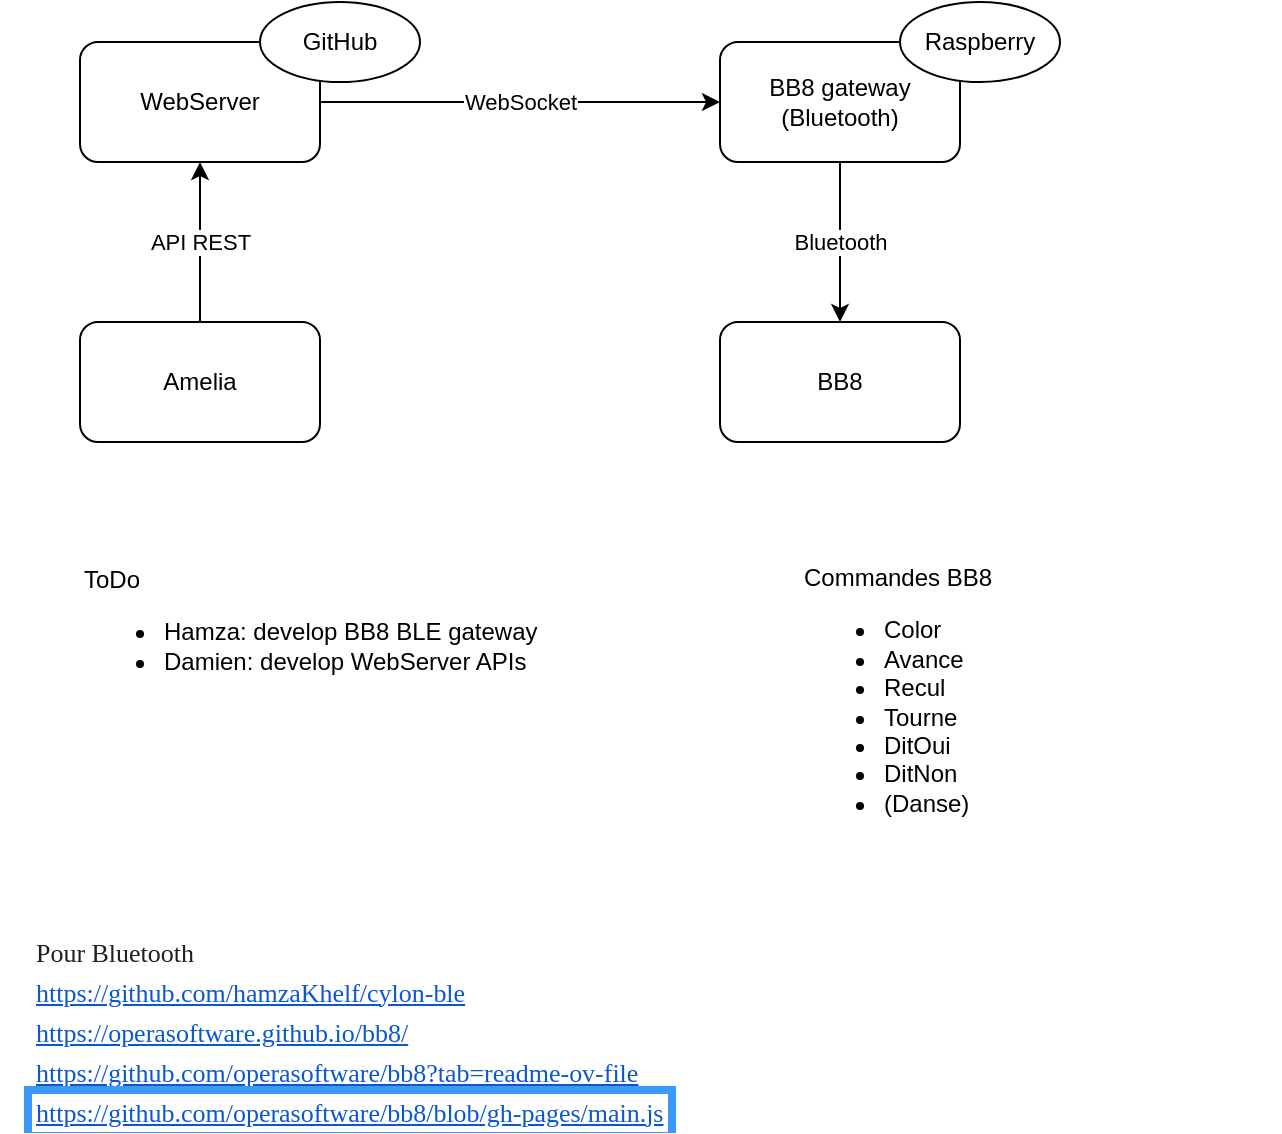 <mxfile version="27.1.4">
  <diagram name="Page-1" id="IMtHU40hBvm3brHOVwih">
    <mxGraphModel dx="1008" dy="566" grid="1" gridSize="10" guides="1" tooltips="1" connect="1" arrows="1" fold="1" page="1" pageScale="1" pageWidth="850" pageHeight="1100" math="0" shadow="0">
      <root>
        <mxCell id="0" />
        <mxCell id="1" parent="0" />
        <mxCell id="hBr6q3vLRT9I91qJ1tEt-6" value="WebSocket" style="edgeStyle=orthogonalEdgeStyle;rounded=0;orthogonalLoop=1;jettySize=auto;html=1;" edge="1" parent="1" source="hBr6q3vLRT9I91qJ1tEt-1" target="hBr6q3vLRT9I91qJ1tEt-2">
          <mxGeometry relative="1" as="geometry" />
        </mxCell>
        <mxCell id="hBr6q3vLRT9I91qJ1tEt-1" value="WebServer" style="rounded=1;whiteSpace=wrap;html=1;" vertex="1" parent="1">
          <mxGeometry x="120" y="140" width="120" height="60" as="geometry" />
        </mxCell>
        <mxCell id="hBr6q3vLRT9I91qJ1tEt-7" value="Bluetooth" style="edgeStyle=orthogonalEdgeStyle;rounded=0;orthogonalLoop=1;jettySize=auto;html=1;" edge="1" parent="1" source="hBr6q3vLRT9I91qJ1tEt-2" target="hBr6q3vLRT9I91qJ1tEt-3">
          <mxGeometry relative="1" as="geometry" />
        </mxCell>
        <mxCell id="hBr6q3vLRT9I91qJ1tEt-2" value="BB8 gateway (Bluetooth)" style="rounded=1;whiteSpace=wrap;html=1;" vertex="1" parent="1">
          <mxGeometry x="440" y="140" width="120" height="60" as="geometry" />
        </mxCell>
        <mxCell id="hBr6q3vLRT9I91qJ1tEt-3" value="BB8" style="rounded=1;whiteSpace=wrap;html=1;" vertex="1" parent="1">
          <mxGeometry x="440" y="280" width="120" height="60" as="geometry" />
        </mxCell>
        <mxCell id="hBr6q3vLRT9I91qJ1tEt-5" value="API REST" style="edgeStyle=orthogonalEdgeStyle;rounded=0;orthogonalLoop=1;jettySize=auto;html=1;" edge="1" parent="1" source="hBr6q3vLRT9I91qJ1tEt-4" target="hBr6q3vLRT9I91qJ1tEt-1">
          <mxGeometry relative="1" as="geometry" />
        </mxCell>
        <mxCell id="hBr6q3vLRT9I91qJ1tEt-4" value="Amelia" style="rounded=1;whiteSpace=wrap;html=1;" vertex="1" parent="1">
          <mxGeometry x="120" y="280" width="120" height="60" as="geometry" />
        </mxCell>
        <mxCell id="hBr6q3vLRT9I91qJ1tEt-9" value="Raspberry" style="ellipse;whiteSpace=wrap;html=1;" vertex="1" parent="1">
          <mxGeometry x="530" y="120" width="80" height="40" as="geometry" />
        </mxCell>
        <mxCell id="hBr6q3vLRT9I91qJ1tEt-10" value="Commandes BB8&lt;div&gt;&lt;ul&gt;&lt;li&gt;Color&lt;/li&gt;&lt;li&gt;Avance&lt;/li&gt;&lt;li&gt;Recul&lt;/li&gt;&lt;li&gt;Tourne&lt;/li&gt;&lt;li&gt;DitOui&lt;/li&gt;&lt;li&gt;DitNon&lt;/li&gt;&lt;li&gt;(Danse)&lt;/li&gt;&lt;/ul&gt;&lt;/div&gt;" style="text;html=1;align=left;verticalAlign=middle;whiteSpace=wrap;rounded=0;" vertex="1" parent="1">
          <mxGeometry x="480" y="400" width="240" height="140" as="geometry" />
        </mxCell>
        <mxCell id="hBr6q3vLRT9I91qJ1tEt-11" value="ToDo&lt;div&gt;&lt;ul&gt;&lt;li&gt;Hamza: develop BB8 BLE gateway&lt;/li&gt;&lt;li&gt;Damien: develop WebServer APIs&lt;/li&gt;&lt;/ul&gt;&lt;/div&gt;" style="text;html=1;align=left;verticalAlign=middle;whiteSpace=wrap;rounded=0;" vertex="1" parent="1">
          <mxGeometry x="120" y="400" width="280" height="70" as="geometry" />
        </mxCell>
        <mxCell id="hBr6q3vLRT9I91qJ1tEt-12" value="&lt;div style=&quot;-webkit-tap-highlight-color: transparent; color: rgba(0, 0, 0, 0.87); font-family: &amp;quot;Google Sans&amp;quot;; background-color: rgb(255, 255, 255);&quot; data-message-id=&quot;spaces/FT4gaSG-hwsB/messages/1749567077827535&quot;&gt;&lt;div style=&quot;-webkit-tap-highlight-color: transparent; border-radius: 0.25rem;&quot; class=&quot;jO4O1&quot;&gt;&lt;div style=&quot;-webkit-tap-highlight-color: transparent; color: rgb(31, 31, 31); font-size: 0.812rem; line-height: 1.25rem; padding-left: 1rem; padding-right: 1rem; position: relative; white-space-collapse: preserve; overflow-wrap: break-word;&quot; class=&quot;ptNLrf&quot;&gt;&lt;div style=&quot;-webkit-tap-highlight-color: transparent;&quot;&gt;&lt;div style=&quot;-webkit-tap-highlight-color: transparent;&quot;&gt;Pour Bluetooth&lt;/div&gt;&lt;div style=&quot;-webkit-tap-highlight-color: transparent;&quot;&gt;&lt;a style=&quot;-webkit-tap-highlight-color: transparent; font-size: 0.812rem; color: rgb(11, 87, 208);&quot; href=&quot;https://github.com/hamzaKhelf/cylon-ble&quot; target=&quot;_blank&quot; rel=&quot;nofollow noopener noreferrer&quot; class=&quot;owrQq&quot;&gt;https://github.com/hamzaKhelf/cylon-ble&lt;/a&gt;&lt;/div&gt;&lt;/div&gt;&lt;/div&gt;&lt;/div&gt;&lt;div style=&quot;-webkit-tap-highlight-color: transparent; padding-left: 1rem; padding-right: 1rem;&quot; class=&quot;AFCrOe&quot;&gt;&lt;/div&gt;&lt;/div&gt;&lt;div style=&quot;-webkit-tap-highlight-color: transparent; color: rgba(0, 0, 0, 0.87); font-family: &amp;quot;Google Sans&amp;quot;; background-color: rgb(255, 255, 255);&quot; data-message-id=&quot;spaces/FT4gaSG-hwsB/messages/1749567093735343&quot;&gt;&lt;div style=&quot;-webkit-tap-highlight-color: transparent; border-radius: 0.25rem;&quot; class=&quot;jO4O1&quot;&gt;&lt;div style=&quot;-webkit-tap-highlight-color: transparent; color: rgb(31, 31, 31); font-size: 0.812rem; line-height: 1.25rem; padding-left: 1rem; padding-right: 1rem; position: relative; white-space-collapse: preserve; overflow-wrap: break-word;&quot; class=&quot;ptNLrf&quot;&gt;&lt;div style=&quot;-webkit-tap-highlight-color: transparent;&quot;&gt;&lt;div style=&quot;-webkit-tap-highlight-color: transparent;&quot;&gt;&lt;a style=&quot;-webkit-tap-highlight-color: transparent; font-size: 0.812rem; color: rgb(11, 87, 208);&quot; href=&quot;https://operasoftware.github.io/bb8/&quot; target=&quot;_blank&quot; rel=&quot;nofollow noopener noreferrer&quot; class=&quot;owrQq&quot;&gt;https://operasoftware.github.io/bb8/&lt;/a&gt;&lt;/div&gt;&lt;/div&gt;&lt;/div&gt;&lt;/div&gt;&lt;div style=&quot;-webkit-tap-highlight-color: transparent; padding-left: 1rem; padding-right: 1rem;&quot; class=&quot;AFCrOe&quot;&gt;&lt;/div&gt;&lt;/div&gt;&lt;div style=&quot;-webkit-tap-highlight-color: transparent; color: rgba(0, 0, 0, 0.87); font-family: &amp;quot;Google Sans&amp;quot;; background-color: rgb(255, 255, 255);&quot; data-message-id=&quot;spaces/FT4gaSG-hwsB/messages/1749567101410703&quot;&gt;&lt;div style=&quot;-webkit-tap-highlight-color: transparent; border-radius: 0.25rem;&quot; class=&quot;jO4O1&quot;&gt;&lt;div style=&quot;-webkit-tap-highlight-color: transparent; color: rgb(31, 31, 31); font-size: 0.812rem; line-height: 1.25rem; padding-left: 1rem; padding-right: 1rem; position: relative; white-space-collapse: preserve; overflow-wrap: break-word;&quot; class=&quot;ptNLrf&quot;&gt;&lt;div style=&quot;-webkit-tap-highlight-color: transparent;&quot;&gt;&lt;div style=&quot;-webkit-tap-highlight-color: transparent;&quot;&gt;&lt;a style=&quot;-webkit-tap-highlight-color: transparent; font-size: 0.812rem; color: rgb(11, 87, 208);&quot; href=&quot;https://github.com/operasoftware/bb8?tab=readme-ov-file&quot; target=&quot;_blank&quot; rel=&quot;nofollow noopener noreferrer&quot; class=&quot;owrQq&quot;&gt;https://github.com/operasoftware/bb8?tab=readme-ov-file&lt;/a&gt;&lt;/div&gt;&lt;div style=&quot;-webkit-tap-highlight-color: transparent;&quot;&gt;&lt;a style=&quot;-webkit-tap-highlight-color: transparent; outline: rgb(59, 153, 252) solid 0.312rem; outline-offset: 2px; color: rgb(11, 87, 208);&quot; href=&quot;https://github.com/operasoftware/bb8/blob/gh-pages/main.js&quot; target=&quot;_blank&quot; rel=&quot;nofollow noopener noreferrer&quot; class=&quot;owrQq&quot;&gt;https://github.com/operasoftware/bb8/blob/gh-pages/main.js&lt;/a&gt;&lt;/div&gt;&lt;/div&gt;&lt;/div&gt;&lt;/div&gt;&lt;/div&gt;" style="text;html=1;align=left;verticalAlign=middle;whiteSpace=wrap;rounded=0;" vertex="1" parent="1">
          <mxGeometry x="80" y="600" width="400" height="70" as="geometry" />
        </mxCell>
        <mxCell id="hBr6q3vLRT9I91qJ1tEt-13" value="GitHub" style="ellipse;whiteSpace=wrap;html=1;" vertex="1" parent="1">
          <mxGeometry x="210" y="120" width="80" height="40" as="geometry" />
        </mxCell>
      </root>
    </mxGraphModel>
  </diagram>
</mxfile>
